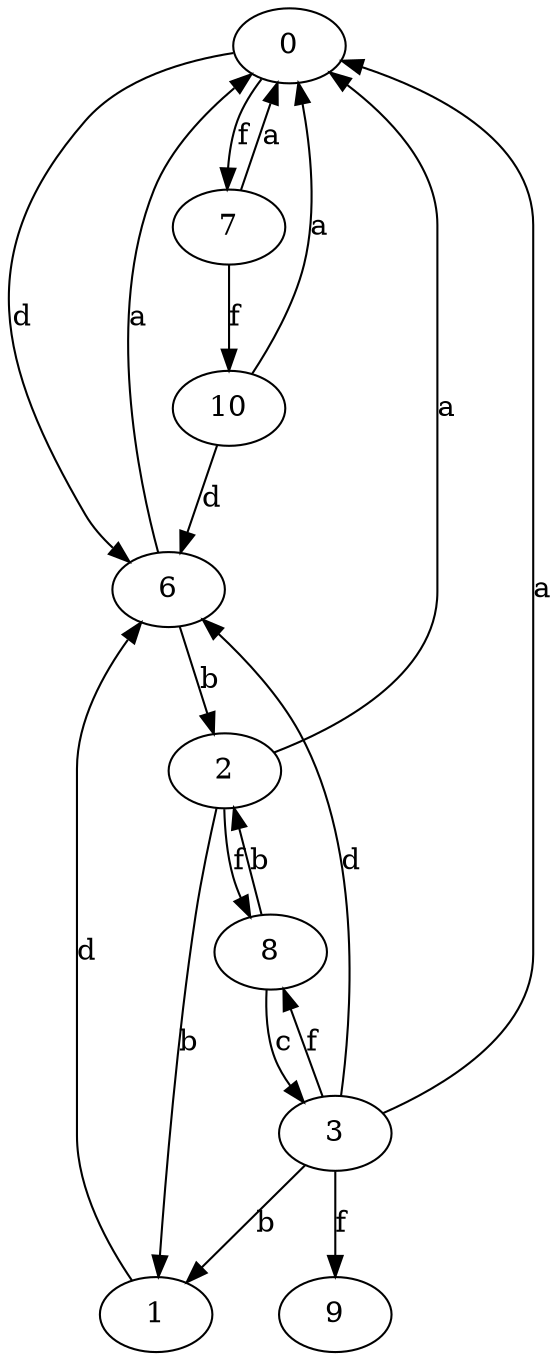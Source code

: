 strict digraph  {
0;
1;
2;
3;
6;
7;
8;
9;
10;
0 -> 6  [label=d];
0 -> 7  [label=f];
1 -> 6  [label=d];
2 -> 0  [label=a];
2 -> 1  [label=b];
2 -> 8  [label=f];
3 -> 0  [label=a];
3 -> 1  [label=b];
3 -> 6  [label=d];
3 -> 8  [label=f];
3 -> 9  [label=f];
6 -> 0  [label=a];
6 -> 2  [label=b];
7 -> 0  [label=a];
7 -> 10  [label=f];
8 -> 2  [label=b];
8 -> 3  [label=c];
10 -> 0  [label=a];
10 -> 6  [label=d];
}
